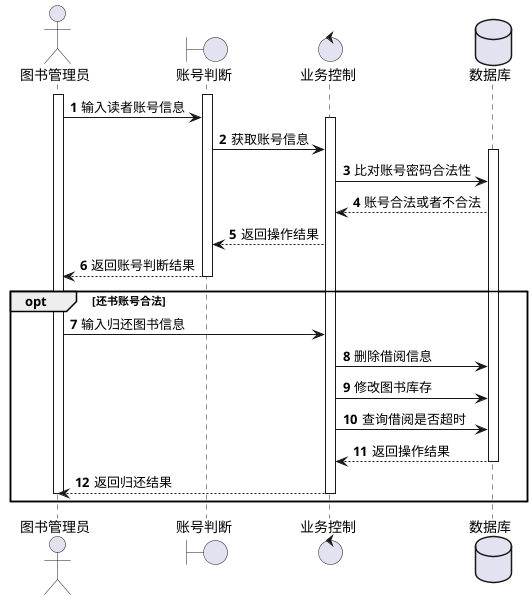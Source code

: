 
@startuml
actor 图书管理员
boundary 账号判断
control 业务控制
database 数据库


autonumber
activate 图书管理员
activate 账号判断
图书管理员 -> 账号判断:输入读者账号信息
activate 业务控制
账号判断 -> 业务控制 : 获取账号信息

activate 数据库
业务控制 -> 数据库 : 比对账号密码合法性
数据库 --> 业务控制 : 账号合法或者不合法
业务控制 --> 账号判断 : 返回操作结果
账号判断 --> 图书管理员 : 返回账号判断结果
deactivate 账号判断
opt 还书账号合法
图书管理员 -> 业务控制 : 输入归还图书信息
业务控制 -> 数据库 : 删除借阅信息
业务控制 -> 数据库 : 修改图书库存
业务控制 -> 数据库 : 查询借阅是否超时
数据库 --> 业务控制 : 返回操作结果
deactivate 数据库

业务控制 --> 图书管理员 : 返回归还结果
deactivate 业务控制
deactivate 图书管理员
end
@enduml